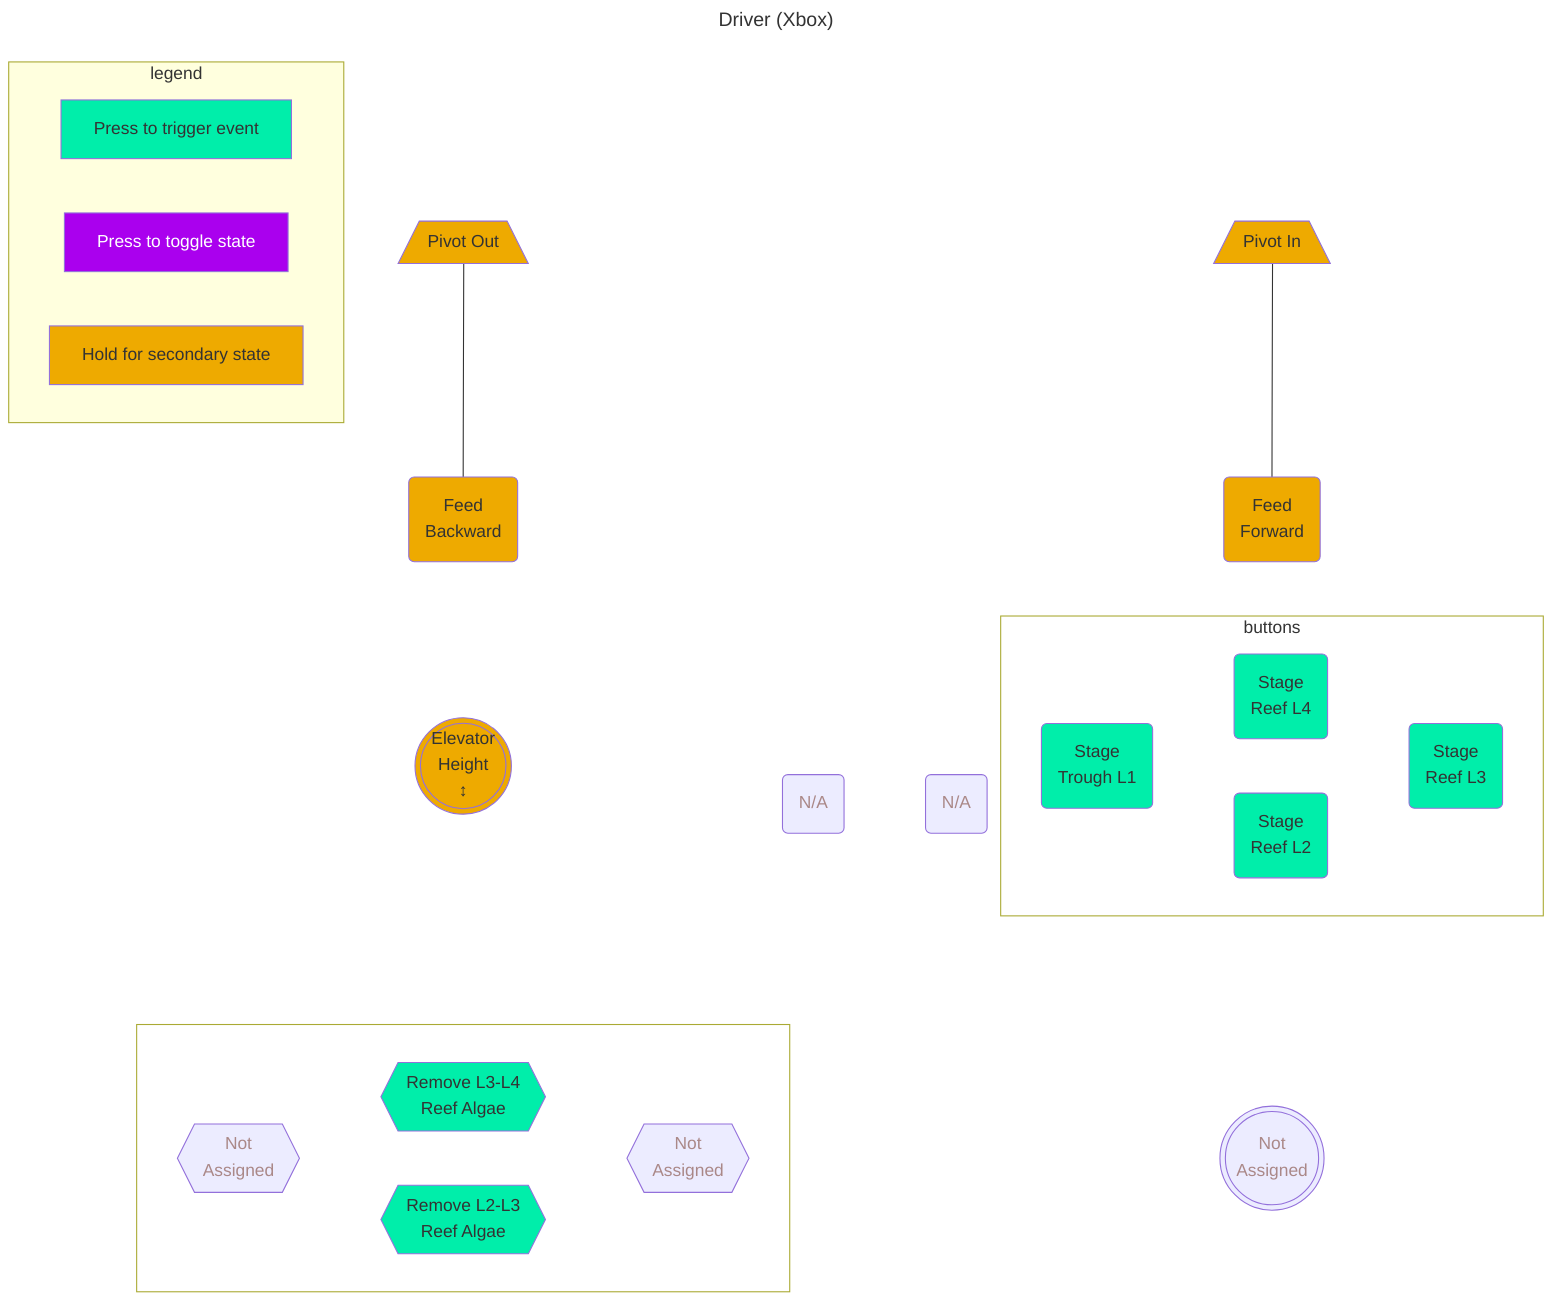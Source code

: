 ---
title: Driver (Xbox)
---
graph TB
    LT[/Pivot Out\]:::clsHold
    NullTrigger:::hidden
    RT[/Pivot In\]:::clsHold

    LB("Feed
        Backward"):::clsHold
    NullBumper:::hidden
    RB("Feed
        Forward"):::clsHold

    LJs((("Elevator
            Height
            ↕"))):::clsHold
    subgraph controls[ ]
        Start("N/A"):::na~~~Select("N/A"):::na
    end
    controls:::hidden
    subgraph buttons
        x("Stage 
            Trough L1"):::clsPress
        y("Stage
            Reef L4"):::clsPress
        a("Stage 
            Reef L2"):::clsPress
        b("Stage
            Reef L3"):::clsPress

        x~~~y~~~b
        x~~~a~~~b
    end
    buttons:::nobg
    

    LNoteLayer[/"Vertical Axis Only
                 ↕"/]:::hidden
    MNoteLayer:::hidden
    RNoteLayer[/"Horizontal Axis Only
                 ↔"/]:::hidden

    subgraph dpad[ ]
        dL{{"Not 
            Assigned"}}:::na
        dU{{"Remove L3-L4
            Reef Algae"}}:::clsPress
        dD{{"Remove L2-L3
            Reef Algae"}}:::clsPress
        dR{{"Not 
            Assigned"}}:::na

        dL~~~dU~~~dR
        %% dL---dR
    
        dL~~~dD~~~dR
    end
    dpad:::nobg
    NullBottom:::hidden
    RJs((("Not
            Assigned"))):::na

    LT---LB~~~LJs~~~LNoteLayer~~~dpad
    NullTrigger~~~NullBumper
        NullBumper~~~controls~~~MNoteLayer
        MNoteLayer~~~NullBottom
    RT---RB~~~buttons~~~RNoteLayer~~~RJs

    subgraph legend
        press["Press to trigger event"]:::clsPress
        toggle["Press to toggle state"]:::clsToggle
        hold["Hold for secondary state"]:::clsHold
    end
classDef hidden display: none;
classDef na color: #a88
classDef note fill: #0000, stroke-dasharray: 5 5
classDef clsHold fill: #ea0
classDef clsToggle fill: #a0e, color: white
classDef clsPress fill: #0ea
classDef nobg fill: transparent